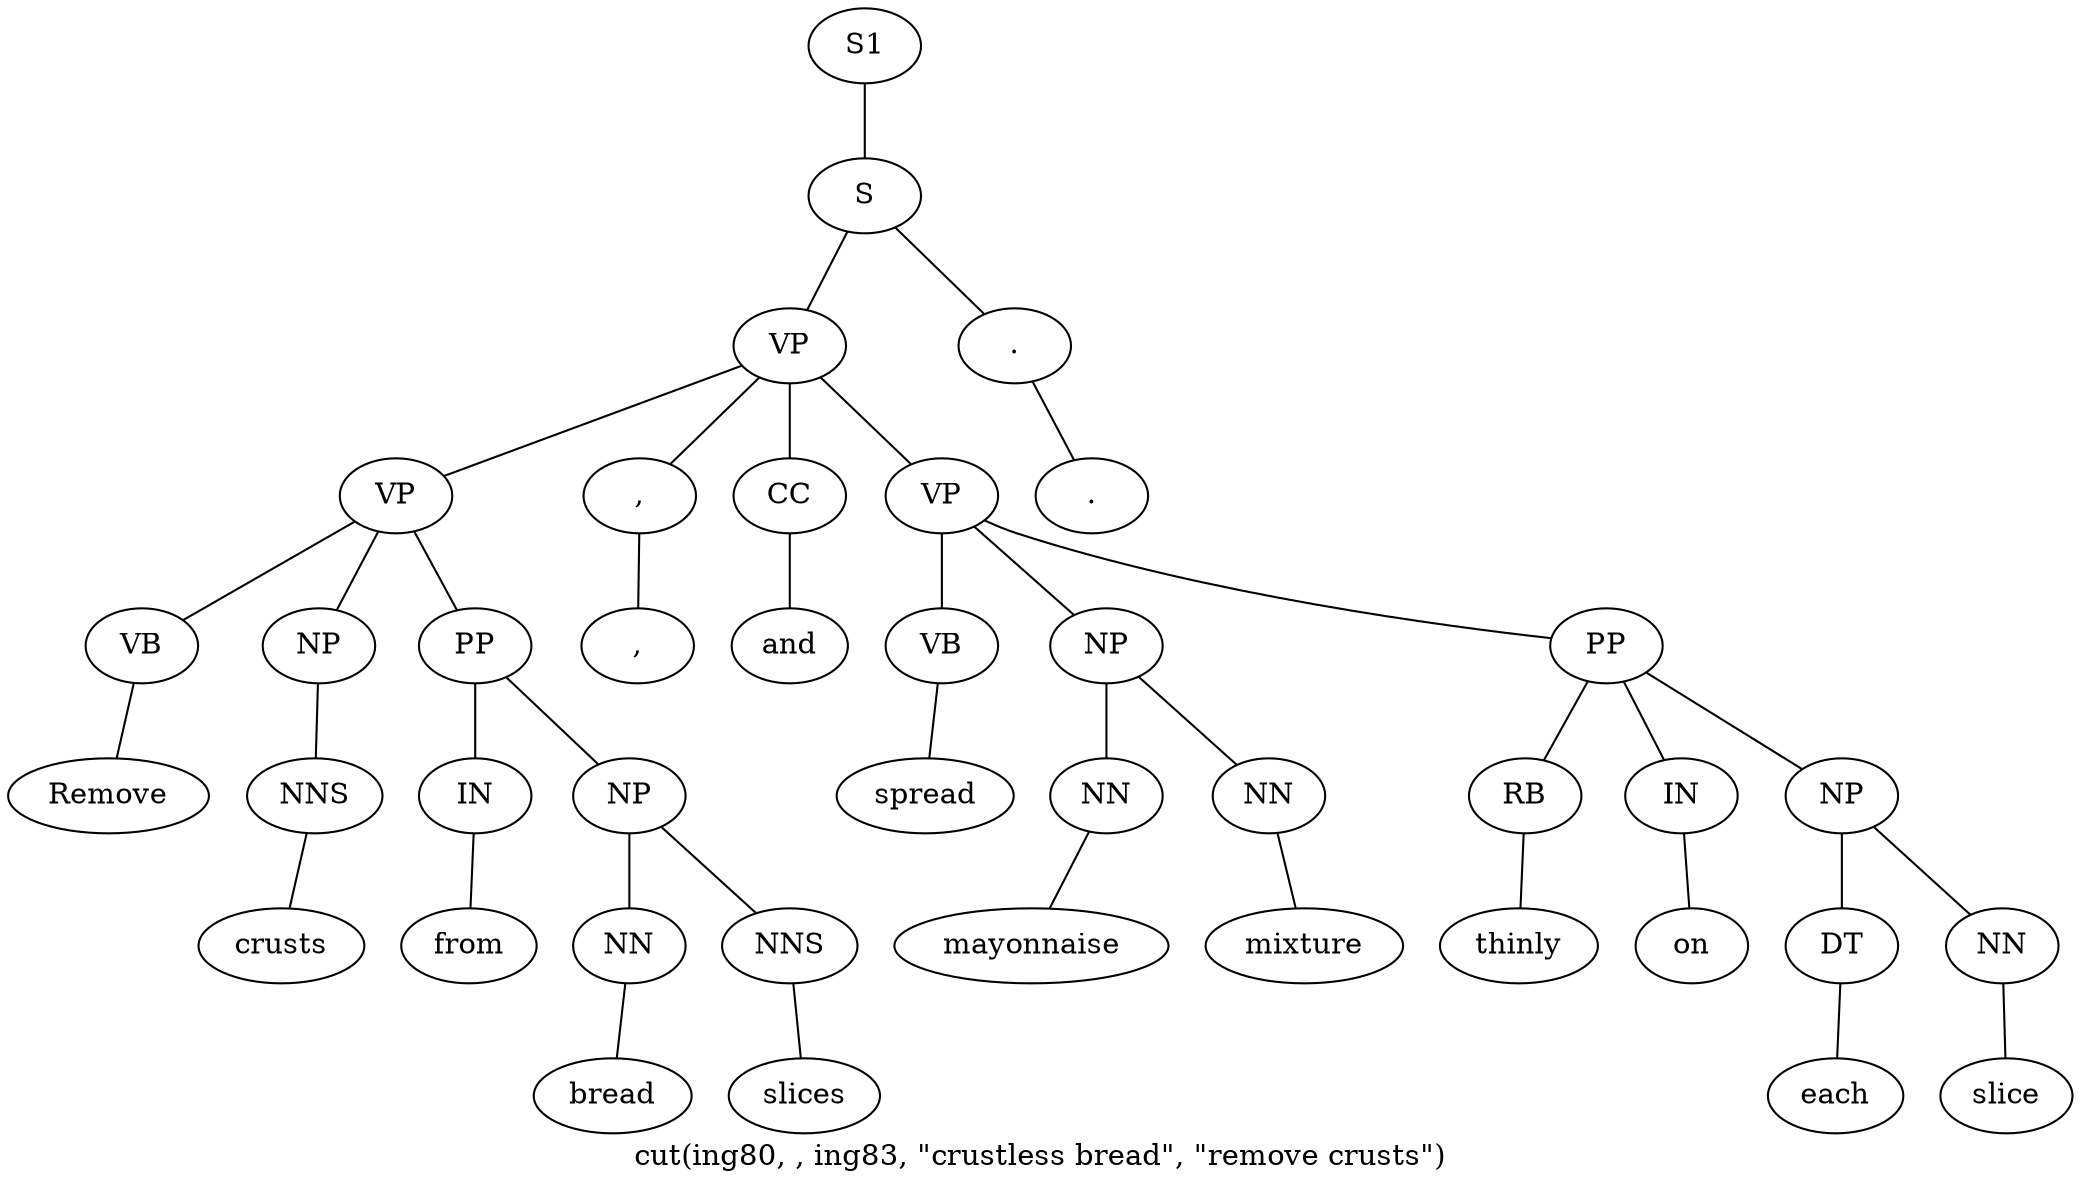 graph SyntaxGraph {
	label = "cut(ing80, , ing83, \"crustless bread\", \"remove crusts\")";
	Node0 [label="S1"];
	Node1 [label="S"];
	Node2 [label="VP"];
	Node3 [label="VP"];
	Node4 [label="VB"];
	Node5 [label="Remove"];
	Node6 [label="NP"];
	Node7 [label="NNS"];
	Node8 [label="crusts"];
	Node9 [label="PP"];
	Node10 [label="IN"];
	Node11 [label="from"];
	Node12 [label="NP"];
	Node13 [label="NN"];
	Node14 [label="bread"];
	Node15 [label="NNS"];
	Node16 [label="slices"];
	Node17 [label=","];
	Node18 [label=","];
	Node19 [label="CC"];
	Node20 [label="and"];
	Node21 [label="VP"];
	Node22 [label="VB"];
	Node23 [label="spread"];
	Node24 [label="NP"];
	Node25 [label="NN"];
	Node26 [label="mayonnaise"];
	Node27 [label="NN"];
	Node28 [label="mixture"];
	Node29 [label="PP"];
	Node30 [label="RB"];
	Node31 [label="thinly"];
	Node32 [label="IN"];
	Node33 [label="on"];
	Node34 [label="NP"];
	Node35 [label="DT"];
	Node36 [label="each"];
	Node37 [label="NN"];
	Node38 [label="slice"];
	Node39 [label="."];
	Node40 [label="."];

	Node0 -- Node1;
	Node1 -- Node2;
	Node1 -- Node39;
	Node2 -- Node3;
	Node2 -- Node17;
	Node2 -- Node19;
	Node2 -- Node21;
	Node3 -- Node4;
	Node3 -- Node6;
	Node3 -- Node9;
	Node4 -- Node5;
	Node6 -- Node7;
	Node7 -- Node8;
	Node9 -- Node10;
	Node9 -- Node12;
	Node10 -- Node11;
	Node12 -- Node13;
	Node12 -- Node15;
	Node13 -- Node14;
	Node15 -- Node16;
	Node17 -- Node18;
	Node19 -- Node20;
	Node21 -- Node22;
	Node21 -- Node24;
	Node21 -- Node29;
	Node22 -- Node23;
	Node24 -- Node25;
	Node24 -- Node27;
	Node25 -- Node26;
	Node27 -- Node28;
	Node29 -- Node30;
	Node29 -- Node32;
	Node29 -- Node34;
	Node30 -- Node31;
	Node32 -- Node33;
	Node34 -- Node35;
	Node34 -- Node37;
	Node35 -- Node36;
	Node37 -- Node38;
	Node39 -- Node40;
}
